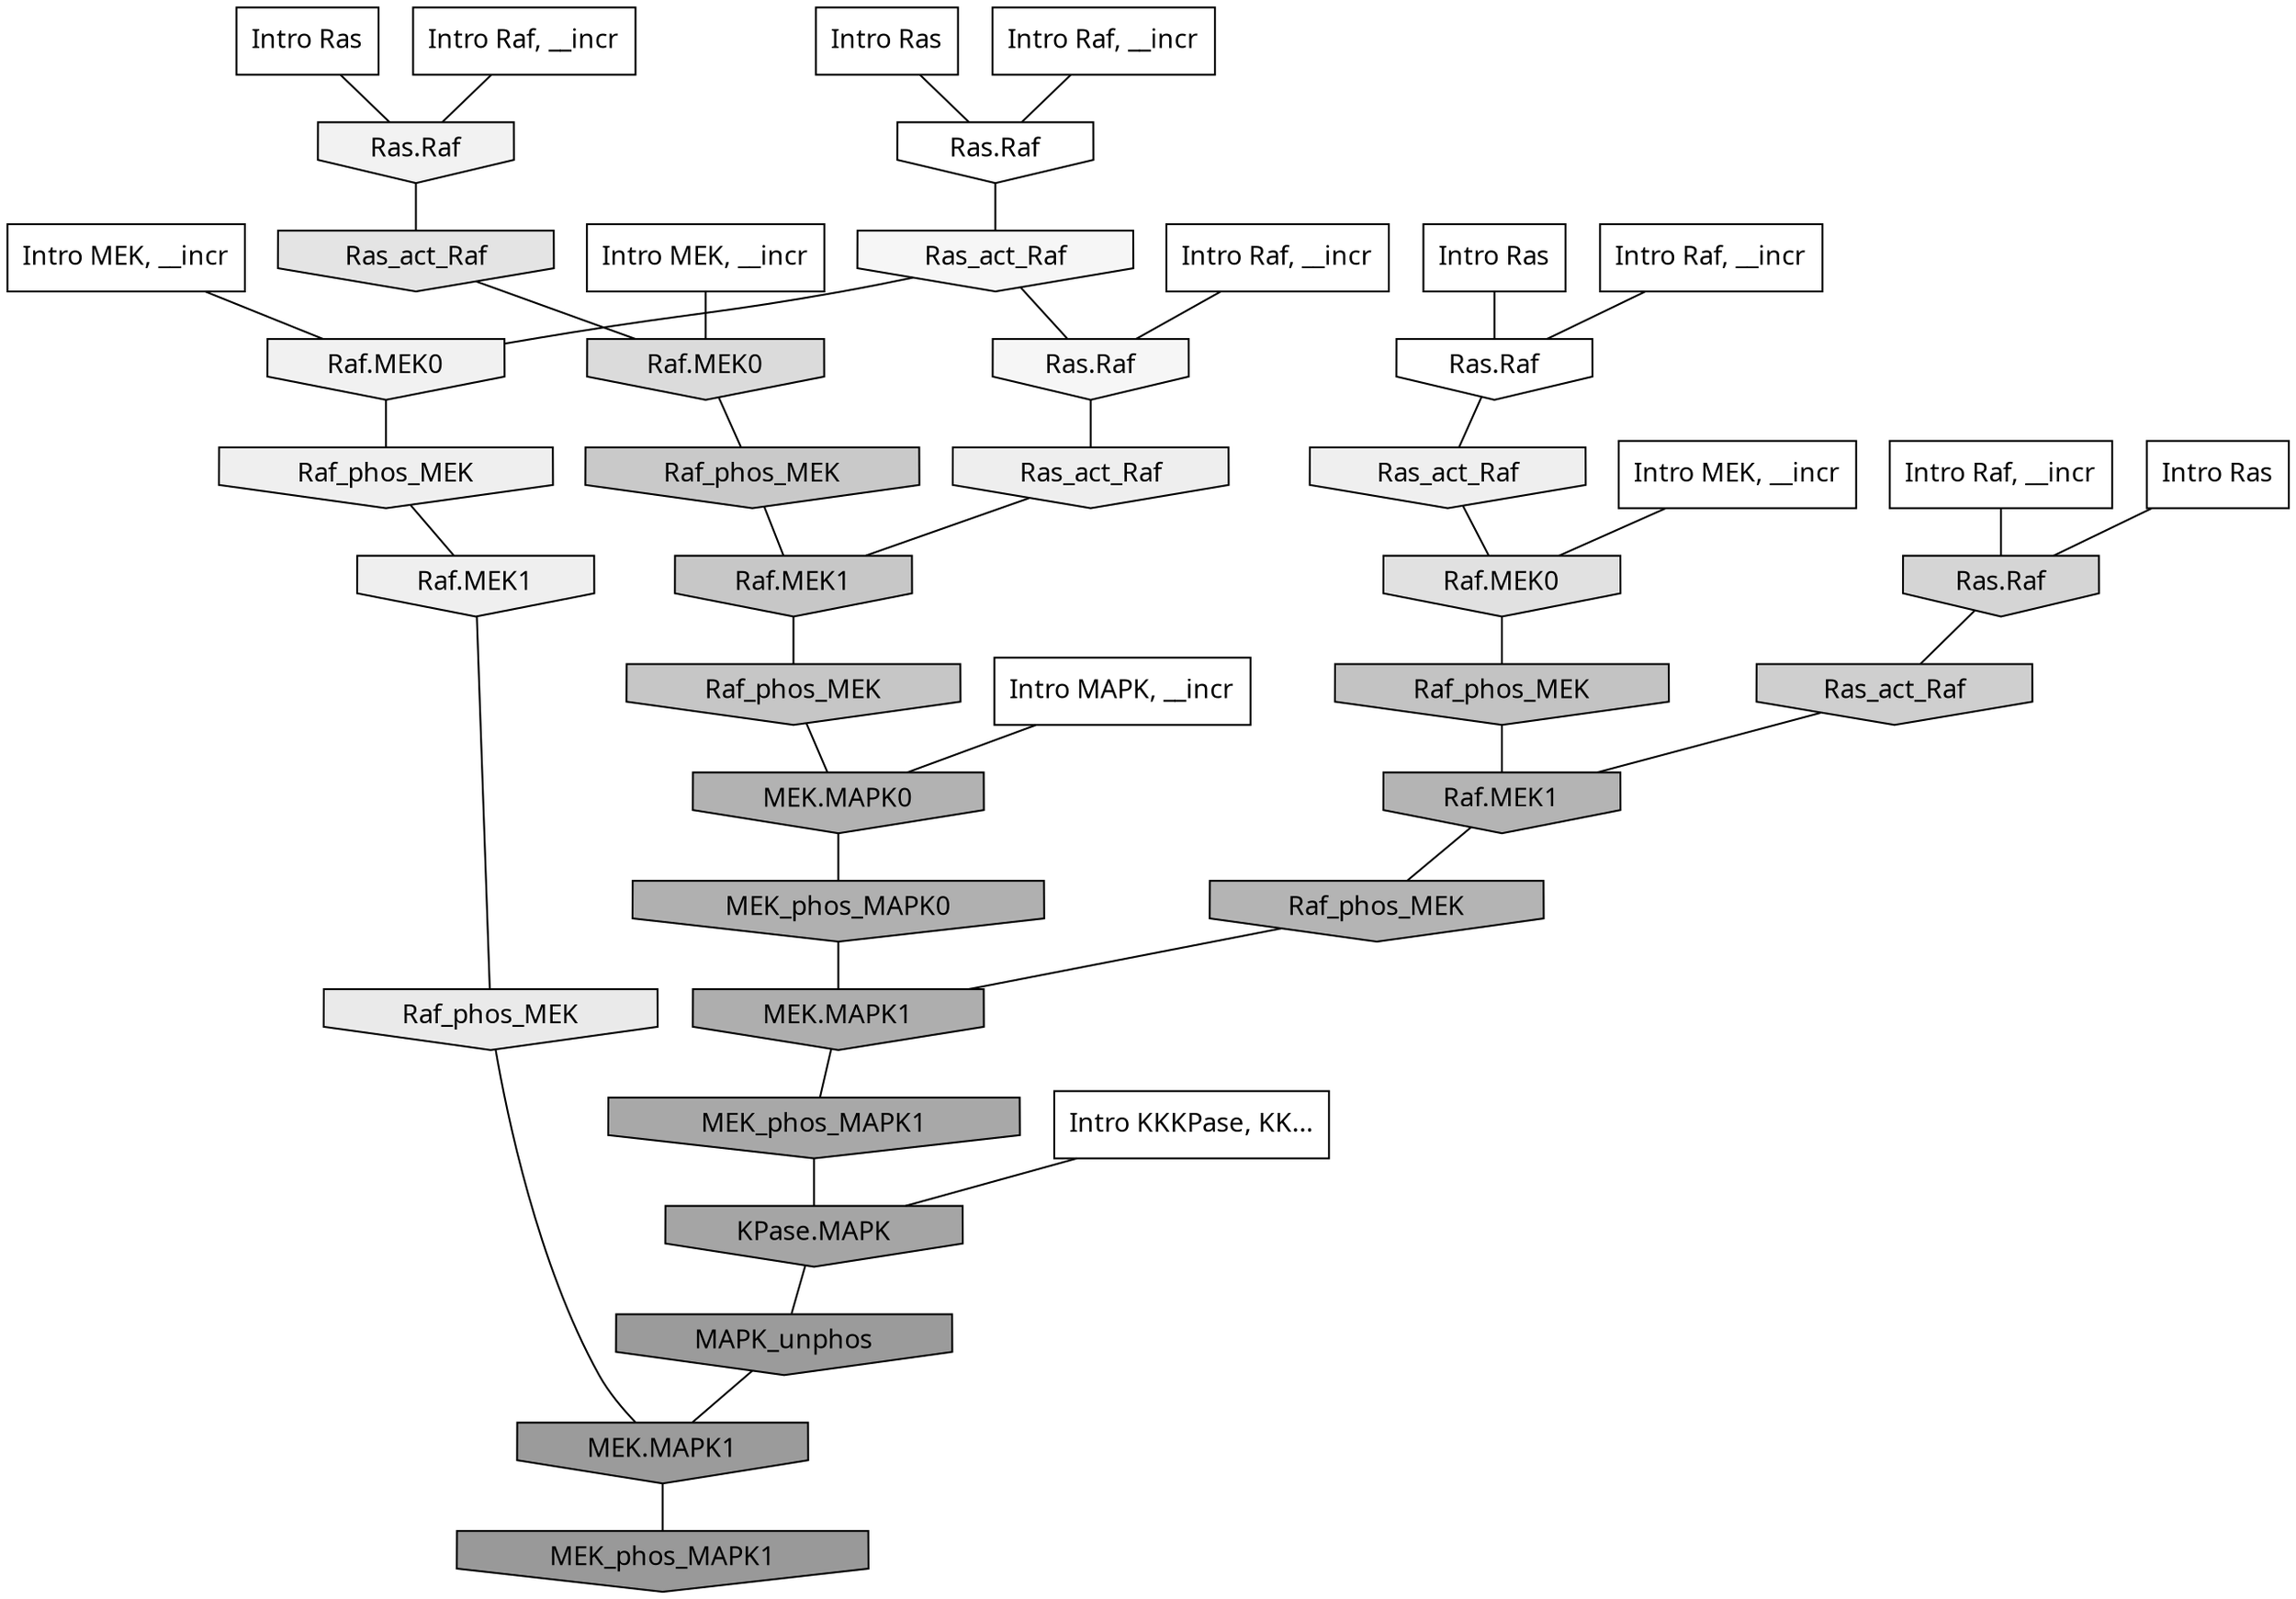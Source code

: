 digraph G{
  rankdir="TB";
  ranksep=0.30;
  node [fontname="CMU Serif"];
  edge [fontname="CMU Serif"];
  
  26 [label="Intro Ras", shape=rectangle, style=filled, fillcolor="0.000 0.000 1.000"]
  
  50 [label="Intro Ras", shape=rectangle, style=filled, fillcolor="0.000 0.000 1.000"]
  
  57 [label="Intro Ras", shape=rectangle, style=filled, fillcolor="0.000 0.000 1.000"]
  
  69 [label="Intro Ras", shape=rectangle, style=filled, fillcolor="0.000 0.000 1.000"]
  
  108 [label="Intro Raf, __incr", shape=rectangle, style=filled, fillcolor="0.000 0.000 1.000"]
  
  777 [label="Intro Raf, __incr", shape=rectangle, style=filled, fillcolor="0.000 0.000 1.000"]
  
  863 [label="Intro Raf, __incr", shape=rectangle, style=filled, fillcolor="0.000 0.000 1.000"]
  
  979 [label="Intro Raf, __incr", shape=rectangle, style=filled, fillcolor="0.000 0.000 1.000"]
  
  1092 [label="Intro Raf, __incr", shape=rectangle, style=filled, fillcolor="0.000 0.000 1.000"]
  
  1284 [label="Intro MEK, __incr", shape=rectangle, style=filled, fillcolor="0.000 0.000 1.000"]
  
  1459 [label="Intro MEK, __incr", shape=rectangle, style=filled, fillcolor="0.000 0.000 1.000"]
  
  1594 [label="Intro MEK, __incr", shape=rectangle, style=filled, fillcolor="0.000 0.000 1.000"]
  
  2184 [label="Intro MAPK, __incr", shape=rectangle, style=filled, fillcolor="0.000 0.000 1.000"]
  
  3194 [label="Intro KKKPase, KK...", shape=rectangle, style=filled, fillcolor="0.000 0.000 1.000"]
  
  3271 [label="Ras.Raf", shape=invhouse, style=filled, fillcolor="0.000 0.000 1.000"]
  
  3276 [label="Ras.Raf", shape=invhouse, style=filled, fillcolor="0.000 0.000 1.000"]
  
  3641 [label="Ras_act_Raf", shape=invhouse, style=filled, fillcolor="0.000 0.000 0.962"]
  
  3644 [label="Ras.Raf", shape=invhouse, style=filled, fillcolor="0.000 0.000 0.962"]
  
  3838 [label="Ras.Raf", shape=invhouse, style=filled, fillcolor="0.000 0.000 0.949"]
  
  3959 [label="Raf.MEK0", shape=invhouse, style=filled, fillcolor="0.000 0.000 0.943"]
  
  4106 [label="Raf_phos_MEK", shape=invhouse, style=filled, fillcolor="0.000 0.000 0.935"]
  
  4108 [label="Raf.MEK1", shape=invhouse, style=filled, fillcolor="0.000 0.000 0.935"]
  
  4129 [label="Ras_act_Raf", shape=invhouse, style=filled, fillcolor="0.000 0.000 0.934"]
  
  4148 [label="Ras_act_Raf", shape=invhouse, style=filled, fillcolor="0.000 0.000 0.933"]
  
  4459 [label="Raf_phos_MEK", shape=invhouse, style=filled, fillcolor="0.000 0.000 0.916"]
  
  4908 [label="Ras_act_Raf", shape=invhouse, style=filled, fillcolor="0.000 0.000 0.894"]
  
  5176 [label="Raf.MEK0", shape=invhouse, style=filled, fillcolor="0.000 0.000 0.880"]
  
  5679 [label="Raf.MEK0", shape=invhouse, style=filled, fillcolor="0.000 0.000 0.858"]
  
  6281 [label="Ras.Raf", shape=invhouse, style=filled, fillcolor="0.000 0.000 0.833"]
  
  7012 [label="Ras_act_Raf", shape=invhouse, style=filled, fillcolor="0.000 0.000 0.811"]
  
  7900 [label="Raf_phos_MEK", shape=invhouse, style=filled, fillcolor="0.000 0.000 0.789"]
  
  8292 [label="Raf.MEK1", shape=invhouse, style=filled, fillcolor="0.000 0.000 0.780"]
  
  8509 [label="Raf_phos_MEK", shape=invhouse, style=filled, fillcolor="0.000 0.000 0.774"]
  
  8977 [label="Raf_phos_MEK", shape=invhouse, style=filled, fillcolor="0.000 0.000 0.763"]
  
  12767 [label="Raf.MEK1", shape=invhouse, style=filled, fillcolor="0.000 0.000 0.704"]
  
  12778 [label="Raf_phos_MEK", shape=invhouse, style=filled, fillcolor="0.000 0.000 0.704"]
  
  13192 [label="MEK.MAPK0", shape=invhouse, style=filled, fillcolor="0.000 0.000 0.698"]
  
  14033 [label="MEK_phos_MAPK0", shape=invhouse, style=filled, fillcolor="0.000 0.000 0.688"]
  
  14555 [label="MEK.MAPK1", shape=invhouse, style=filled, fillcolor="0.000 0.000 0.683"]
  
  16375 [label="MEK_phos_MAPK1", shape=invhouse, style=filled, fillcolor="0.000 0.000 0.657"]
  
  16894 [label="KPase.MAPK", shape=invhouse, style=filled, fillcolor="0.000 0.000 0.646"]
  
  18312 [label="MAPK_unphos", shape=invhouse, style=filled, fillcolor="0.000 0.000 0.606"]
  
  18313 [label="MEK.MAPK1", shape=invhouse, style=filled, fillcolor="0.000 0.000 0.606"]
  
  18510 [label="MEK_phos_MAPK1", shape=invhouse, style=filled, fillcolor="0.000 0.000 0.600"]
  
  
  18313 -> 18510 [dir=none, color="0.000 0.000 0.000"] 
  18312 -> 18313 [dir=none, color="0.000 0.000 0.000"] 
  16894 -> 18312 [dir=none, color="0.000 0.000 0.000"] 
  16375 -> 16894 [dir=none, color="0.000 0.000 0.000"] 
  14555 -> 16375 [dir=none, color="0.000 0.000 0.000"] 
  14033 -> 14555 [dir=none, color="0.000 0.000 0.000"] 
  13192 -> 14033 [dir=none, color="0.000 0.000 0.000"] 
  12778 -> 14555 [dir=none, color="0.000 0.000 0.000"] 
  12767 -> 12778 [dir=none, color="0.000 0.000 0.000"] 
  8977 -> 12767 [dir=none, color="0.000 0.000 0.000"] 
  8509 -> 13192 [dir=none, color="0.000 0.000 0.000"] 
  8292 -> 8509 [dir=none, color="0.000 0.000 0.000"] 
  7900 -> 8292 [dir=none, color="0.000 0.000 0.000"] 
  7012 -> 12767 [dir=none, color="0.000 0.000 0.000"] 
  6281 -> 7012 [dir=none, color="0.000 0.000 0.000"] 
  5679 -> 7900 [dir=none, color="0.000 0.000 0.000"] 
  5176 -> 8977 [dir=none, color="0.000 0.000 0.000"] 
  4908 -> 5679 [dir=none, color="0.000 0.000 0.000"] 
  4459 -> 18313 [dir=none, color="0.000 0.000 0.000"] 
  4148 -> 8292 [dir=none, color="0.000 0.000 0.000"] 
  4129 -> 5176 [dir=none, color="0.000 0.000 0.000"] 
  4108 -> 4459 [dir=none, color="0.000 0.000 0.000"] 
  4106 -> 4108 [dir=none, color="0.000 0.000 0.000"] 
  3959 -> 4106 [dir=none, color="0.000 0.000 0.000"] 
  3838 -> 4908 [dir=none, color="0.000 0.000 0.000"] 
  3644 -> 4148 [dir=none, color="0.000 0.000 0.000"] 
  3641 -> 3644 [dir=none, color="0.000 0.000 0.000"] 
  3641 -> 3959 [dir=none, color="0.000 0.000 0.000"] 
  3276 -> 3641 [dir=none, color="0.000 0.000 0.000"] 
  3271 -> 4129 [dir=none, color="0.000 0.000 0.000"] 
  3194 -> 16894 [dir=none, color="0.000 0.000 0.000"] 
  2184 -> 13192 [dir=none, color="0.000 0.000 0.000"] 
  1594 -> 5176 [dir=none, color="0.000 0.000 0.000"] 
  1459 -> 5679 [dir=none, color="0.000 0.000 0.000"] 
  1284 -> 3959 [dir=none, color="0.000 0.000 0.000"] 
  1092 -> 3644 [dir=none, color="0.000 0.000 0.000"] 
  979 -> 3271 [dir=none, color="0.000 0.000 0.000"] 
  863 -> 6281 [dir=none, color="0.000 0.000 0.000"] 
  777 -> 3276 [dir=none, color="0.000 0.000 0.000"] 
  108 -> 3838 [dir=none, color="0.000 0.000 0.000"] 
  69 -> 3276 [dir=none, color="0.000 0.000 0.000"] 
  57 -> 6281 [dir=none, color="0.000 0.000 0.000"] 
  50 -> 3271 [dir=none, color="0.000 0.000 0.000"] 
  26 -> 3838 [dir=none, color="0.000 0.000 0.000"] 
  
  }

